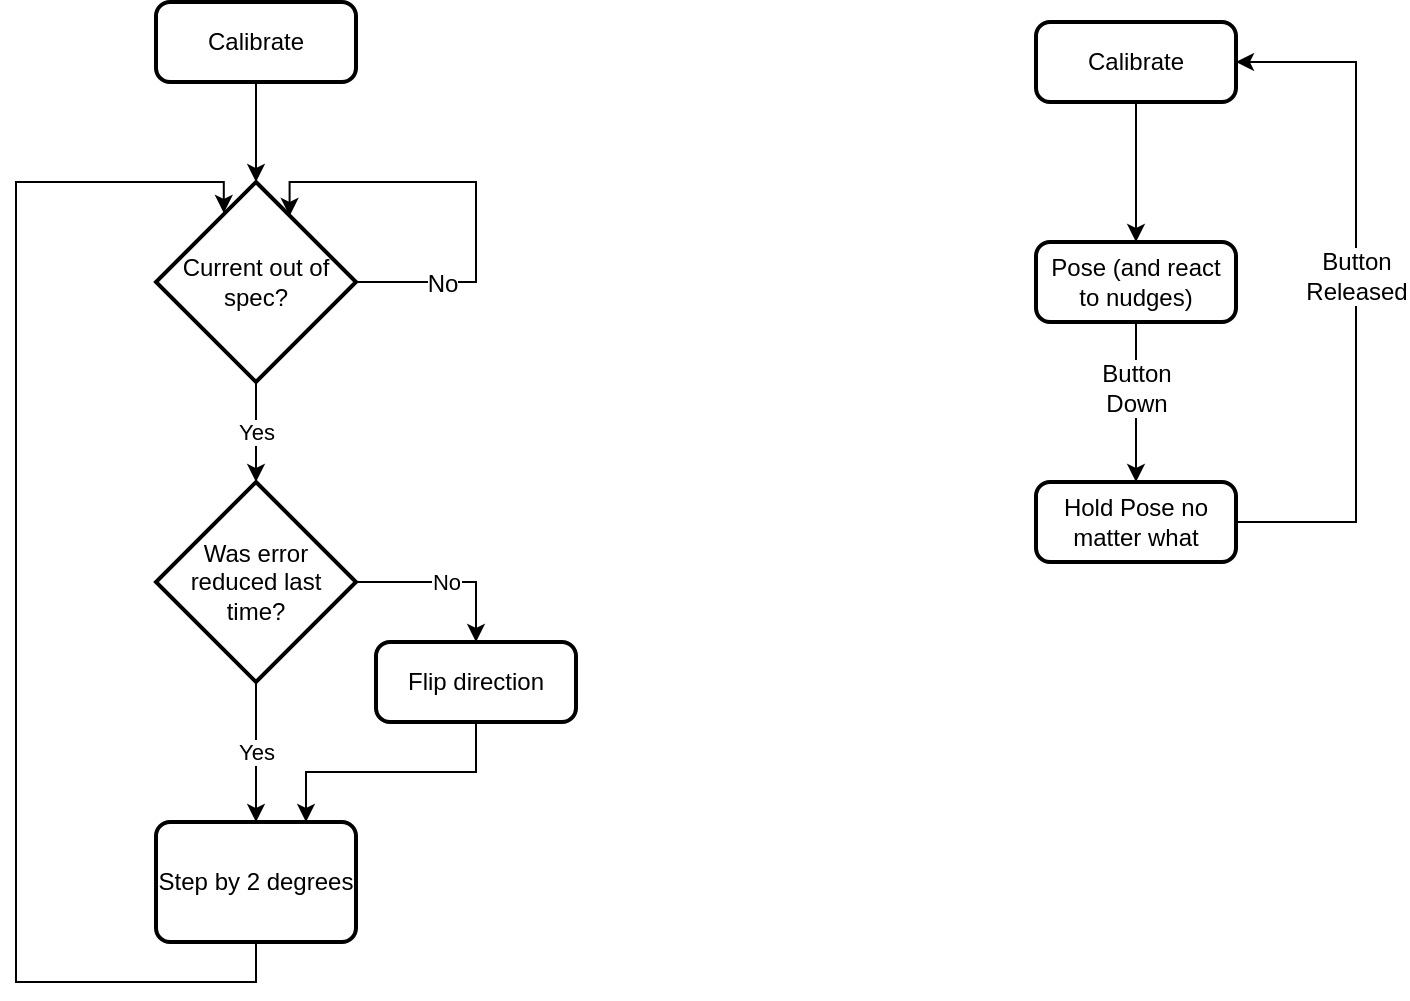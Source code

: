 <mxfile version="12.1.0" type="device" pages="1"><diagram name="Page-1" id="8ce9d11a-91a2-4d17-14d8-a56ed91bf033"><mxGraphModel dx="1533" dy="1388" grid="1" gridSize="10" guides="1" tooltips="1" connect="1" arrows="1" fold="1" page="1" pageScale="1" pageWidth="1100" pageHeight="850" background="#FFFFFF" math="0" shadow="0"><root><mxCell id="0"/><mxCell id="1" parent="0"/><mxCell id="95fYKs8kuflAGdIOGPRX-6" value="" style="edgeStyle=orthogonalEdgeStyle;rounded=0;orthogonalLoop=1;jettySize=auto;html=1;" edge="1" parent="1" source="95fYKs8kuflAGdIOGPRX-1" target="95fYKs8kuflAGdIOGPRX-2"><mxGeometry relative="1" as="geometry"/></mxCell><mxCell id="95fYKs8kuflAGdIOGPRX-1" value="Calibrate" style="rounded=1;whiteSpace=wrap;html=1;absoluteArcSize=1;arcSize=14;strokeWidth=2;" vertex="1" parent="1"><mxGeometry x="140" y="110" width="100" height="40" as="geometry"/></mxCell><mxCell id="95fYKs8kuflAGdIOGPRX-7" value="Yes" style="edgeStyle=orthogonalEdgeStyle;rounded=0;orthogonalLoop=1;jettySize=auto;html=1;" edge="1" parent="1" source="95fYKs8kuflAGdIOGPRX-2" target="95fYKs8kuflAGdIOGPRX-3"><mxGeometry relative="1" as="geometry"/></mxCell><mxCell id="95fYKs8kuflAGdIOGPRX-14" value="" style="edgeStyle=orthogonalEdgeStyle;rounded=0;orthogonalLoop=1;jettySize=auto;html=1;exitX=1;exitY=0.5;exitDx=0;exitDy=0;exitPerimeter=0;entryX=0.668;entryY=0.17;entryDx=0;entryDy=0;entryPerimeter=0;" edge="1" parent="1" source="95fYKs8kuflAGdIOGPRX-2" target="95fYKs8kuflAGdIOGPRX-2"><mxGeometry relative="1" as="geometry"><mxPoint x="220" y="220" as="targetPoint"/><Array as="points"><mxPoint x="300" y="250"/><mxPoint x="300" y="200"/><mxPoint x="207" y="200"/></Array></mxGeometry></mxCell><mxCell id="95fYKs8kuflAGdIOGPRX-15" value="No" style="text;html=1;resizable=0;points=[];align=center;verticalAlign=middle;labelBackgroundColor=#ffffff;" vertex="1" connectable="0" parent="95fYKs8kuflAGdIOGPRX-14"><mxGeometry x="-0.611" y="-1" relative="1" as="geometry"><mxPoint as="offset"/></mxGeometry></mxCell><mxCell id="95fYKs8kuflAGdIOGPRX-2" value="Current out of spec?" style="strokeWidth=2;html=1;shape=mxgraph.flowchart.decision;whiteSpace=wrap;" vertex="1" parent="1"><mxGeometry x="140" y="200" width="100" height="100" as="geometry"/></mxCell><mxCell id="95fYKs8kuflAGdIOGPRX-9" value="No" style="edgeStyle=orthogonalEdgeStyle;rounded=0;orthogonalLoop=1;jettySize=auto;html=1;entryX=0.5;entryY=0;entryDx=0;entryDy=0;" edge="1" parent="1" source="95fYKs8kuflAGdIOGPRX-3" target="95fYKs8kuflAGdIOGPRX-4"><mxGeometry relative="1" as="geometry"><mxPoint x="320" y="400" as="targetPoint"/></mxGeometry></mxCell><mxCell id="95fYKs8kuflAGdIOGPRX-11" value="Yes" style="edgeStyle=orthogonalEdgeStyle;rounded=0;orthogonalLoop=1;jettySize=auto;html=1;exitX=0.5;exitY=1;exitDx=0;exitDy=0;exitPerimeter=0;" edge="1" parent="1" source="95fYKs8kuflAGdIOGPRX-3" target="95fYKs8kuflAGdIOGPRX-5"><mxGeometry relative="1" as="geometry"/></mxCell><mxCell id="95fYKs8kuflAGdIOGPRX-3" value="Was error reduced last time?" style="strokeWidth=2;html=1;shape=mxgraph.flowchart.decision;whiteSpace=wrap;" vertex="1" parent="1"><mxGeometry x="140" y="350" width="100" height="100" as="geometry"/></mxCell><mxCell id="95fYKs8kuflAGdIOGPRX-10" style="edgeStyle=orthogonalEdgeStyle;rounded=0;orthogonalLoop=1;jettySize=auto;html=1;exitX=0.5;exitY=1;exitDx=0;exitDy=0;entryX=0.75;entryY=0;entryDx=0;entryDy=0;" edge="1" parent="1" source="95fYKs8kuflAGdIOGPRX-4" target="95fYKs8kuflAGdIOGPRX-5"><mxGeometry relative="1" as="geometry"/></mxCell><mxCell id="95fYKs8kuflAGdIOGPRX-4" value="Flip direction" style="rounded=1;whiteSpace=wrap;html=1;absoluteArcSize=1;arcSize=14;strokeWidth=2;" vertex="1" parent="1"><mxGeometry x="250" y="430" width="100" height="40" as="geometry"/></mxCell><mxCell id="95fYKs8kuflAGdIOGPRX-12" style="edgeStyle=orthogonalEdgeStyle;rounded=0;orthogonalLoop=1;jettySize=auto;html=1;exitX=0.5;exitY=1;exitDx=0;exitDy=0;entryX=0.339;entryY=0.155;entryDx=0;entryDy=0;entryPerimeter=0;" edge="1" parent="1" source="95fYKs8kuflAGdIOGPRX-5" target="95fYKs8kuflAGdIOGPRX-2"><mxGeometry relative="1" as="geometry"><mxPoint x="60" y="220" as="targetPoint"/><Array as="points"><mxPoint x="190" y="600"/><mxPoint x="70" y="600"/><mxPoint x="70" y="200"/><mxPoint x="174" y="200"/></Array></mxGeometry></mxCell><mxCell id="95fYKs8kuflAGdIOGPRX-5" value="Step by 2 degrees" style="rounded=1;whiteSpace=wrap;html=1;absoluteArcSize=1;arcSize=14;strokeWidth=2;" vertex="1" parent="1"><mxGeometry x="140" y="520" width="100" height="60" as="geometry"/></mxCell><mxCell id="95fYKs8kuflAGdIOGPRX-19" value="" style="edgeStyle=orthogonalEdgeStyle;rounded=0;orthogonalLoop=1;jettySize=auto;html=1;" edge="1" parent="1" source="95fYKs8kuflAGdIOGPRX-16" target="95fYKs8kuflAGdIOGPRX-17"><mxGeometry relative="1" as="geometry"/></mxCell><mxCell id="95fYKs8kuflAGdIOGPRX-16" value="Calibrate" style="rounded=1;whiteSpace=wrap;html=1;absoluteArcSize=1;arcSize=14;strokeWidth=2;" vertex="1" parent="1"><mxGeometry x="580" y="120" width="100" height="40" as="geometry"/></mxCell><mxCell id="95fYKs8kuflAGdIOGPRX-21" value="" style="edgeStyle=orthogonalEdgeStyle;rounded=0;orthogonalLoop=1;jettySize=auto;html=1;" edge="1" parent="1" source="95fYKs8kuflAGdIOGPRX-17"><mxGeometry relative="1" as="geometry"><mxPoint x="630" y="350" as="targetPoint"/></mxGeometry></mxCell><mxCell id="95fYKs8kuflAGdIOGPRX-22" value="Button&lt;br&gt;Down" style="text;html=1;resizable=0;points=[];align=center;verticalAlign=middle;labelBackgroundColor=#ffffff;" vertex="1" connectable="0" parent="95fYKs8kuflAGdIOGPRX-21"><mxGeometry x="-0.184" relative="1" as="geometry"><mxPoint as="offset"/></mxGeometry></mxCell><mxCell id="95fYKs8kuflAGdIOGPRX-17" value="Pose (and react to nudges)" style="rounded=1;whiteSpace=wrap;html=1;absoluteArcSize=1;arcSize=14;strokeWidth=2;" vertex="1" parent="1"><mxGeometry x="580" y="230" width="100" height="40" as="geometry"/></mxCell><mxCell id="95fYKs8kuflAGdIOGPRX-23" style="edgeStyle=orthogonalEdgeStyle;rounded=0;orthogonalLoop=1;jettySize=auto;html=1;entryX=1;entryY=0.5;entryDx=0;entryDy=0;exitX=1;exitY=0.5;exitDx=0;exitDy=0;" edge="1" parent="1" source="95fYKs8kuflAGdIOGPRX-18" target="95fYKs8kuflAGdIOGPRX-16"><mxGeometry relative="1" as="geometry"><mxPoint x="751.524" y="140" as="targetPoint"/><Array as="points"><mxPoint x="740" y="370"/><mxPoint x="740" y="140"/></Array></mxGeometry></mxCell><mxCell id="95fYKs8kuflAGdIOGPRX-25" value="Button&lt;br&gt;Released" style="text;html=1;resizable=0;points=[];align=center;verticalAlign=middle;labelBackgroundColor=#ffffff;" vertex="1" connectable="0" parent="95fYKs8kuflAGdIOGPRX-23"><mxGeometry x="0.047" relative="1" as="geometry"><mxPoint as="offset"/></mxGeometry></mxCell><mxCell id="95fYKs8kuflAGdIOGPRX-18" value="Hold Pose no matter what" style="rounded=1;whiteSpace=wrap;html=1;absoluteArcSize=1;arcSize=14;strokeWidth=2;" vertex="1" parent="1"><mxGeometry x="580" y="350" width="100" height="40" as="geometry"/></mxCell></root></mxGraphModel></diagram></mxfile>